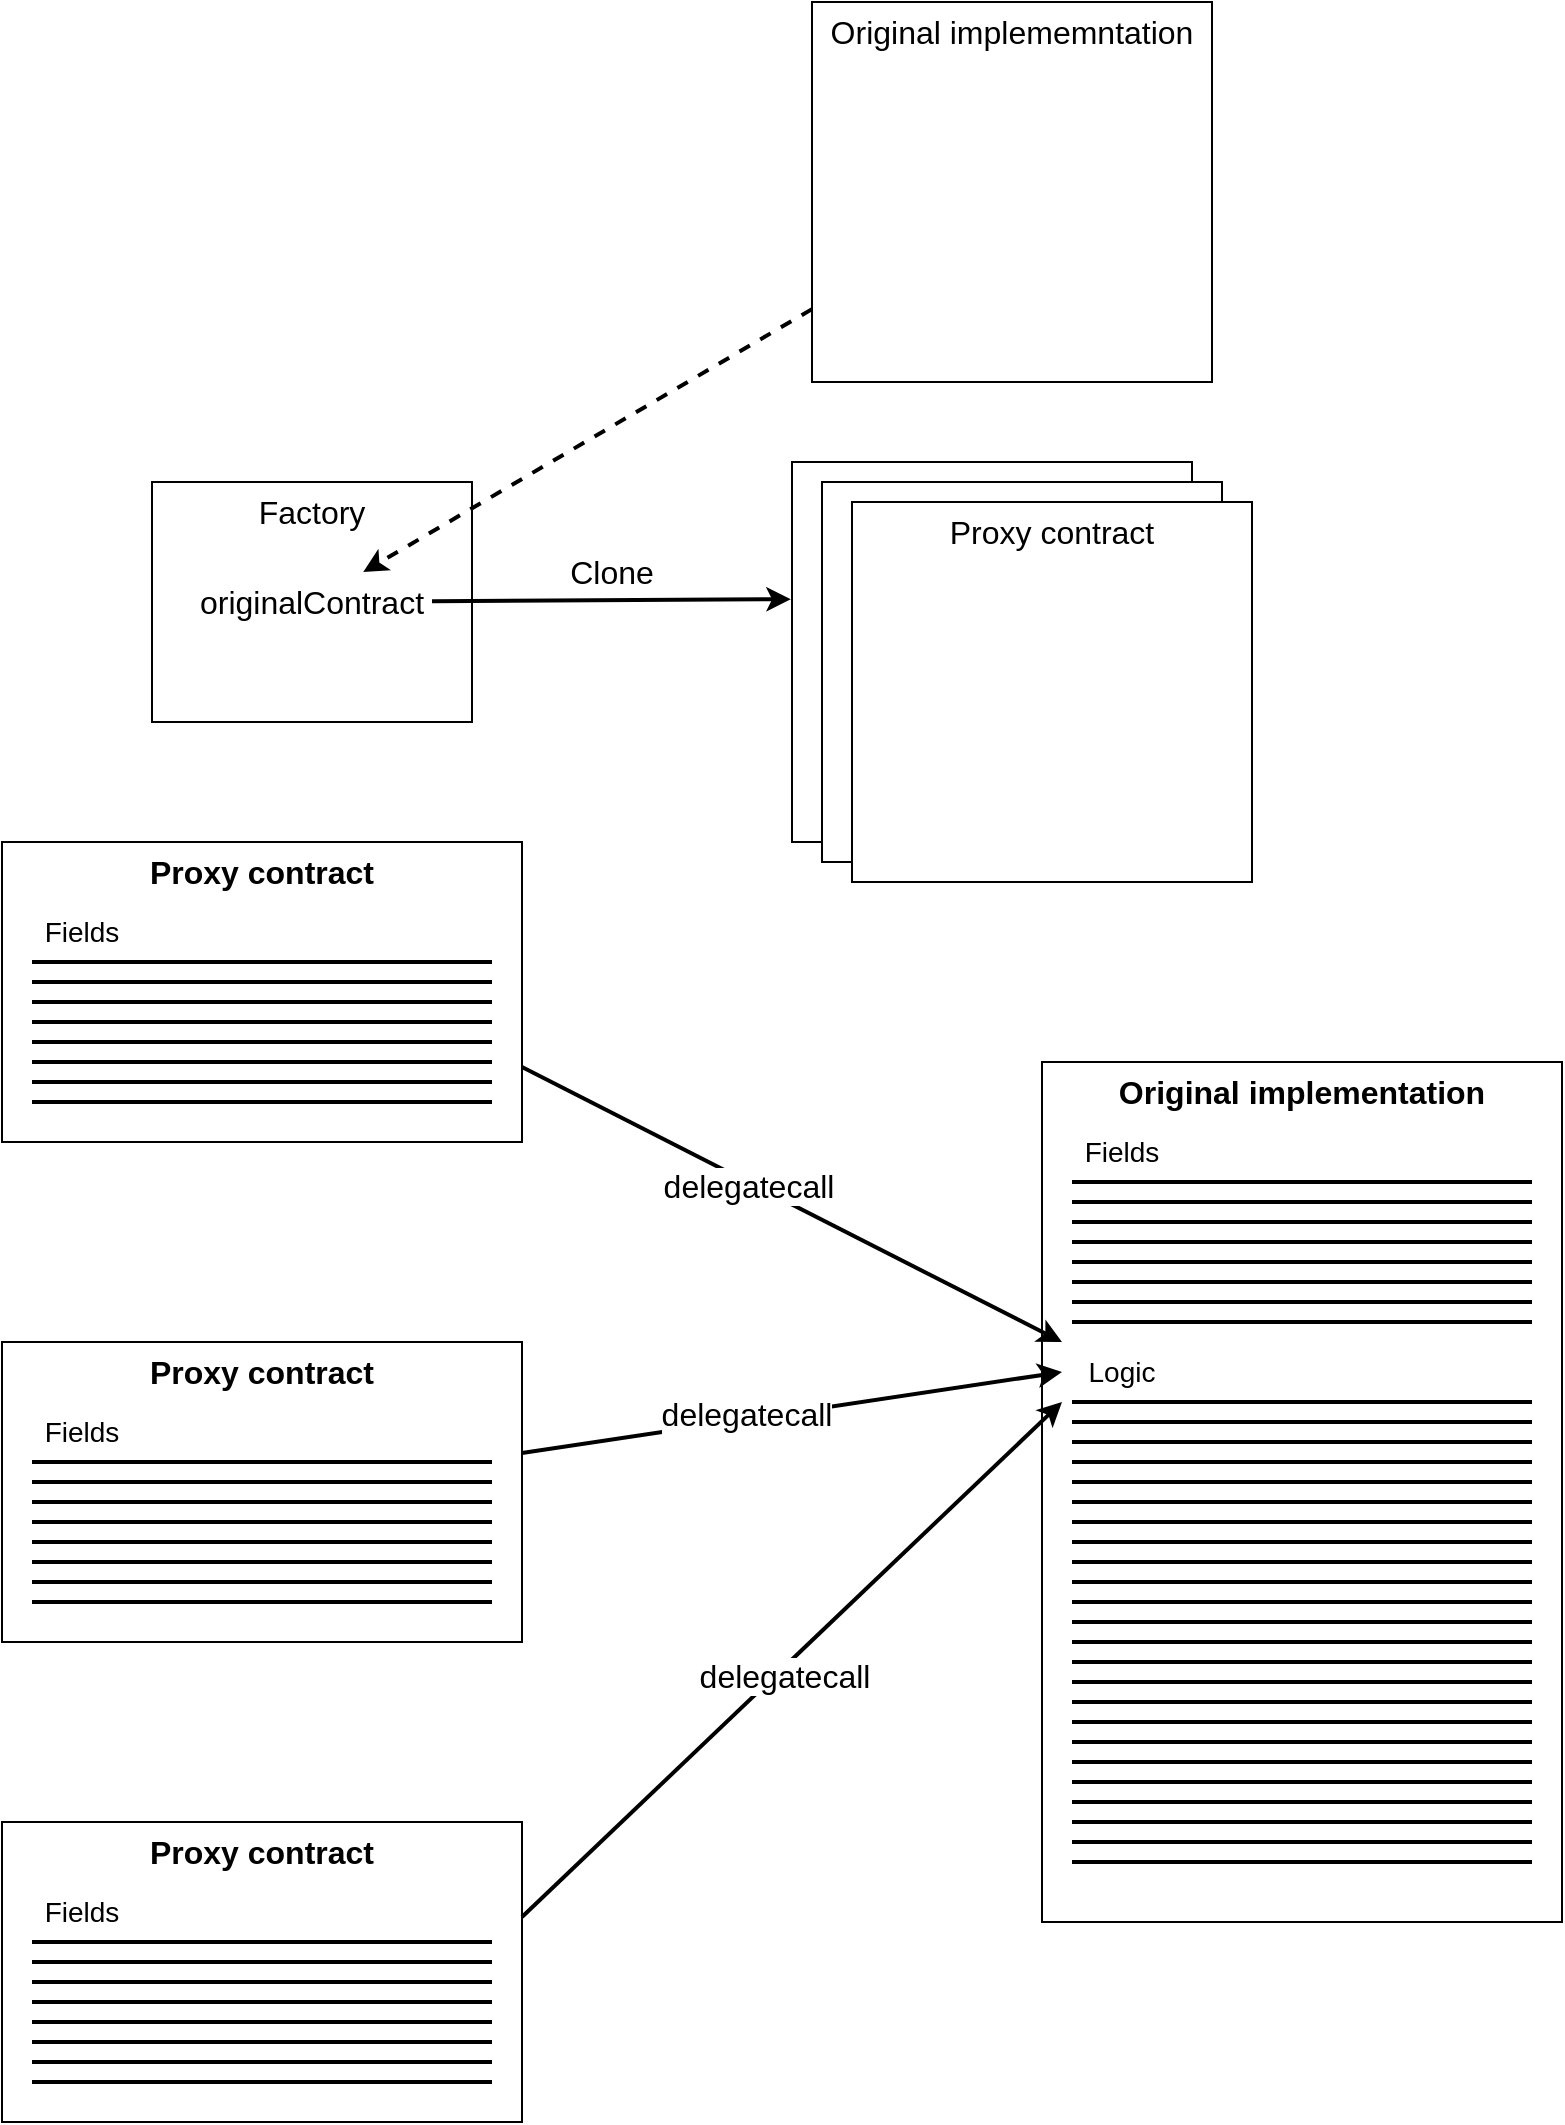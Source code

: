 <mxfile version="20.6.0" type="device"><diagram id="aaG6l_SsSEy-lh2yXdQQ" name="Page-1"><mxGraphModel dx="1708" dy="884" grid="1" gridSize="10" guides="1" tooltips="1" connect="1" arrows="1" fold="1" page="1" pageScale="1" pageWidth="850" pageHeight="1100" math="0" shadow="0"><root><mxCell id="0"/><mxCell id="1" parent="0"/><mxCell id="YHafWILX4QwrujngMgUg-107" value="" style="group" vertex="1" connectable="0" parent="1"><mxGeometry x="110" y="270" width="160" height="120" as="geometry"/></mxCell><mxCell id="YHafWILX4QwrujngMgUg-91" value="" style="rounded=0;whiteSpace=wrap;html=1;fontSize=16;" vertex="1" parent="YHafWILX4QwrujngMgUg-107"><mxGeometry width="160" height="120" as="geometry"/></mxCell><mxCell id="YHafWILX4QwrujngMgUg-92" value="Factory" style="text;html=1;strokeColor=none;fillColor=none;align=center;verticalAlign=middle;whiteSpace=wrap;rounded=0;fontSize=16;" vertex="1" parent="YHafWILX4QwrujngMgUg-107"><mxGeometry x="50" width="60" height="30" as="geometry"/></mxCell><mxCell id="YHafWILX4QwrujngMgUg-99" value="originalContract" style="text;html=1;strokeColor=none;fillColor=none;align=center;verticalAlign=middle;whiteSpace=wrap;rounded=0;fontSize=16;" vertex="1" parent="YHafWILX4QwrujngMgUg-107"><mxGeometry x="20" y="45" width="120" height="30" as="geometry"/></mxCell><mxCell id="YHafWILX4QwrujngMgUg-55" value="" style="group" vertex="1" connectable="0" parent="1"><mxGeometry x="555" y="560" width="260" height="430" as="geometry"/></mxCell><mxCell id="YHafWILX4QwrujngMgUg-1" value="" style="rounded=0;whiteSpace=wrap;html=1;" vertex="1" parent="YHafWILX4QwrujngMgUg-55"><mxGeometry width="260" height="430" as="geometry"/></mxCell><mxCell id="YHafWILX4QwrujngMgUg-3" value="&lt;b&gt;&lt;font style=&quot;font-size: 16px;&quot;&gt;Original implementation&lt;/font&gt;&lt;/b&gt;" style="text;html=1;strokeColor=none;fillColor=none;align=center;verticalAlign=middle;whiteSpace=wrap;rounded=0;" vertex="1" parent="YHafWILX4QwrujngMgUg-55"><mxGeometry x="10" width="240" height="30" as="geometry"/></mxCell><mxCell id="YHafWILX4QwrujngMgUg-11" value="" style="endArrow=none;html=1;rounded=0;fontSize=14;strokeWidth=2;" edge="1" parent="YHafWILX4QwrujngMgUg-55"><mxGeometry width="50" height="50" relative="1" as="geometry"><mxPoint x="15" y="60" as="sourcePoint"/><mxPoint x="245" y="60" as="targetPoint"/></mxGeometry></mxCell><mxCell id="YHafWILX4QwrujngMgUg-13" value="" style="endArrow=none;html=1;rounded=0;fontSize=14;strokeWidth=2;" edge="1" parent="YHafWILX4QwrujngMgUg-55"><mxGeometry width="50" height="50" relative="1" as="geometry"><mxPoint x="15" y="70" as="sourcePoint"/><mxPoint x="245" y="70" as="targetPoint"/></mxGeometry></mxCell><mxCell id="YHafWILX4QwrujngMgUg-14" value="" style="endArrow=none;html=1;rounded=0;fontSize=14;strokeWidth=2;" edge="1" parent="YHafWILX4QwrujngMgUg-55"><mxGeometry width="50" height="50" relative="1" as="geometry"><mxPoint x="15" y="90" as="sourcePoint"/><mxPoint x="245" y="90" as="targetPoint"/></mxGeometry></mxCell><mxCell id="YHafWILX4QwrujngMgUg-15" value="" style="endArrow=none;html=1;rounded=0;fontSize=14;strokeWidth=2;" edge="1" parent="YHafWILX4QwrujngMgUg-55"><mxGeometry width="50" height="50" relative="1" as="geometry"><mxPoint x="15" y="80" as="sourcePoint"/><mxPoint x="245" y="80" as="targetPoint"/></mxGeometry></mxCell><mxCell id="YHafWILX4QwrujngMgUg-16" value="" style="endArrow=none;html=1;rounded=0;fontSize=14;strokeWidth=2;" edge="1" parent="YHafWILX4QwrujngMgUg-55"><mxGeometry width="50" height="50" relative="1" as="geometry"><mxPoint x="15" y="130" as="sourcePoint"/><mxPoint x="245" y="130" as="targetPoint"/></mxGeometry></mxCell><mxCell id="YHafWILX4QwrujngMgUg-17" value="" style="endArrow=none;html=1;rounded=0;fontSize=14;strokeWidth=2;" edge="1" parent="YHafWILX4QwrujngMgUg-55"><mxGeometry width="50" height="50" relative="1" as="geometry"><mxPoint x="15" y="120" as="sourcePoint"/><mxPoint x="245" y="120" as="targetPoint"/></mxGeometry></mxCell><mxCell id="YHafWILX4QwrujngMgUg-18" value="" style="endArrow=none;html=1;rounded=0;fontSize=14;strokeWidth=2;" edge="1" parent="YHafWILX4QwrujngMgUg-55"><mxGeometry width="50" height="50" relative="1" as="geometry"><mxPoint x="15" y="100" as="sourcePoint"/><mxPoint x="245" y="100" as="targetPoint"/></mxGeometry></mxCell><mxCell id="YHafWILX4QwrujngMgUg-19" value="" style="endArrow=none;html=1;rounded=0;fontSize=14;strokeWidth=2;" edge="1" parent="YHafWILX4QwrujngMgUg-55"><mxGeometry width="50" height="50" relative="1" as="geometry"><mxPoint x="15" y="110" as="sourcePoint"/><mxPoint x="245" y="110" as="targetPoint"/></mxGeometry></mxCell><mxCell id="YHafWILX4QwrujngMgUg-20" value="" style="endArrow=none;html=1;rounded=0;fontSize=14;strokeWidth=2;" edge="1" parent="YHafWILX4QwrujngMgUg-55"><mxGeometry width="50" height="50" relative="1" as="geometry"><mxPoint x="15" y="240" as="sourcePoint"/><mxPoint x="245.0" y="240" as="targetPoint"/></mxGeometry></mxCell><mxCell id="YHafWILX4QwrujngMgUg-21" value="" style="endArrow=none;html=1;rounded=0;fontSize=14;strokeWidth=2;" edge="1" parent="YHafWILX4QwrujngMgUg-55"><mxGeometry width="50" height="50" relative="1" as="geometry"><mxPoint x="15" y="230" as="sourcePoint"/><mxPoint x="245.0" y="230" as="targetPoint"/></mxGeometry></mxCell><mxCell id="YHafWILX4QwrujngMgUg-22" value="" style="endArrow=none;html=1;rounded=0;fontSize=14;strokeWidth=2;" edge="1" parent="YHafWILX4QwrujngMgUg-55"><mxGeometry width="50" height="50" relative="1" as="geometry"><mxPoint x="15" y="210" as="sourcePoint"/><mxPoint x="245.0" y="210" as="targetPoint"/></mxGeometry></mxCell><mxCell id="YHafWILX4QwrujngMgUg-23" value="" style="endArrow=none;html=1;rounded=0;fontSize=14;strokeWidth=2;" edge="1" parent="YHafWILX4QwrujngMgUg-55"><mxGeometry width="50" height="50" relative="1" as="geometry"><mxPoint x="15" y="220" as="sourcePoint"/><mxPoint x="245.0" y="220" as="targetPoint"/></mxGeometry></mxCell><mxCell id="YHafWILX4QwrujngMgUg-24" value="Logic" style="text;html=1;strokeColor=none;fillColor=none;align=center;verticalAlign=middle;whiteSpace=wrap;rounded=0;fontSize=14;" vertex="1" parent="YHafWILX4QwrujngMgUg-55"><mxGeometry x="10" y="140" width="60" height="30" as="geometry"/></mxCell><mxCell id="YHafWILX4QwrujngMgUg-25" value="" style="endArrow=none;html=1;rounded=0;fontSize=14;strokeWidth=2;" edge="1" parent="YHafWILX4QwrujngMgUg-55"><mxGeometry width="50" height="50" relative="1" as="geometry"><mxPoint x="15" y="170" as="sourcePoint"/><mxPoint x="245.0" y="170" as="targetPoint"/></mxGeometry></mxCell><mxCell id="YHafWILX4QwrujngMgUg-26" value="" style="endArrow=none;html=1;rounded=0;fontSize=14;strokeWidth=2;" edge="1" parent="YHafWILX4QwrujngMgUg-55"><mxGeometry width="50" height="50" relative="1" as="geometry"><mxPoint x="15" y="180" as="sourcePoint"/><mxPoint x="245.0" y="180" as="targetPoint"/></mxGeometry></mxCell><mxCell id="YHafWILX4QwrujngMgUg-27" value="" style="endArrow=none;html=1;rounded=0;fontSize=14;strokeWidth=2;" edge="1" parent="YHafWILX4QwrujngMgUg-55"><mxGeometry width="50" height="50" relative="1" as="geometry"><mxPoint x="15" y="190" as="sourcePoint"/><mxPoint x="245.0" y="190" as="targetPoint"/></mxGeometry></mxCell><mxCell id="YHafWILX4QwrujngMgUg-28" value="" style="endArrow=none;html=1;rounded=0;fontSize=14;strokeWidth=2;" edge="1" parent="YHafWILX4QwrujngMgUg-55"><mxGeometry width="50" height="50" relative="1" as="geometry"><mxPoint x="15" y="200" as="sourcePoint"/><mxPoint x="245.0" y="200" as="targetPoint"/></mxGeometry></mxCell><mxCell id="YHafWILX4QwrujngMgUg-29" value="" style="endArrow=none;html=1;rounded=0;fontSize=14;strokeWidth=2;" edge="1" parent="YHafWILX4QwrujngMgUg-55"><mxGeometry width="50" height="50" relative="1" as="geometry"><mxPoint x="15" y="250" as="sourcePoint"/><mxPoint x="245.0" y="250" as="targetPoint"/></mxGeometry></mxCell><mxCell id="YHafWILX4QwrujngMgUg-30" value="" style="endArrow=none;html=1;rounded=0;fontSize=14;strokeWidth=2;" edge="1" parent="YHafWILX4QwrujngMgUg-55"><mxGeometry width="50" height="50" relative="1" as="geometry"><mxPoint x="15" y="260" as="sourcePoint"/><mxPoint x="245.0" y="260" as="targetPoint"/></mxGeometry></mxCell><mxCell id="YHafWILX4QwrujngMgUg-31" value="" style="endArrow=none;html=1;rounded=0;fontSize=14;strokeWidth=2;" edge="1" parent="YHafWILX4QwrujngMgUg-55"><mxGeometry width="50" height="50" relative="1" as="geometry"><mxPoint x="15" y="270" as="sourcePoint"/><mxPoint x="245.0" y="270" as="targetPoint"/></mxGeometry></mxCell><mxCell id="YHafWILX4QwrujngMgUg-32" value="" style="endArrow=none;html=1;rounded=0;fontSize=14;strokeWidth=2;" edge="1" parent="YHafWILX4QwrujngMgUg-55"><mxGeometry width="50" height="50" relative="1" as="geometry"><mxPoint x="15" y="280" as="sourcePoint"/><mxPoint x="245.0" y="280" as="targetPoint"/></mxGeometry></mxCell><mxCell id="YHafWILX4QwrujngMgUg-33" value="" style="endArrow=none;html=1;rounded=0;fontSize=14;strokeWidth=2;" edge="1" parent="YHafWILX4QwrujngMgUg-55"><mxGeometry width="50" height="50" relative="1" as="geometry"><mxPoint x="15" y="290" as="sourcePoint"/><mxPoint x="245.0" y="290" as="targetPoint"/></mxGeometry></mxCell><mxCell id="YHafWILX4QwrujngMgUg-34" value="" style="endArrow=none;html=1;rounded=0;fontSize=14;strokeWidth=2;" edge="1" parent="YHafWILX4QwrujngMgUg-55"><mxGeometry width="50" height="50" relative="1" as="geometry"><mxPoint x="15" y="300" as="sourcePoint"/><mxPoint x="245.0" y="300" as="targetPoint"/></mxGeometry></mxCell><mxCell id="YHafWILX4QwrujngMgUg-35" value="" style="endArrow=none;html=1;rounded=0;fontSize=14;strokeWidth=2;" edge="1" parent="YHafWILX4QwrujngMgUg-55"><mxGeometry width="50" height="50" relative="1" as="geometry"><mxPoint x="15" y="310" as="sourcePoint"/><mxPoint x="245.0" y="310" as="targetPoint"/></mxGeometry></mxCell><mxCell id="YHafWILX4QwrujngMgUg-36" value="" style="endArrow=none;html=1;rounded=0;fontSize=14;strokeWidth=2;" edge="1" parent="YHafWILX4QwrujngMgUg-55"><mxGeometry width="50" height="50" relative="1" as="geometry"><mxPoint x="15" y="320" as="sourcePoint"/><mxPoint x="245.0" y="320" as="targetPoint"/></mxGeometry></mxCell><mxCell id="YHafWILX4QwrujngMgUg-37" value="" style="endArrow=none;html=1;rounded=0;fontSize=14;strokeWidth=2;" edge="1" parent="YHafWILX4QwrujngMgUg-55"><mxGeometry width="50" height="50" relative="1" as="geometry"><mxPoint x="15" y="330" as="sourcePoint"/><mxPoint x="245.0" y="330" as="targetPoint"/></mxGeometry></mxCell><mxCell id="YHafWILX4QwrujngMgUg-38" value="" style="endArrow=none;html=1;rounded=0;fontSize=14;strokeWidth=2;" edge="1" parent="YHafWILX4QwrujngMgUg-55"><mxGeometry width="50" height="50" relative="1" as="geometry"><mxPoint x="15" y="340" as="sourcePoint"/><mxPoint x="245.0" y="340" as="targetPoint"/></mxGeometry></mxCell><mxCell id="YHafWILX4QwrujngMgUg-39" value="" style="endArrow=none;html=1;rounded=0;fontSize=14;strokeWidth=2;" edge="1" parent="YHafWILX4QwrujngMgUg-55"><mxGeometry width="50" height="50" relative="1" as="geometry"><mxPoint x="15" y="350" as="sourcePoint"/><mxPoint x="245.0" y="350" as="targetPoint"/></mxGeometry></mxCell><mxCell id="YHafWILX4QwrujngMgUg-40" value="" style="endArrow=none;html=1;rounded=0;fontSize=14;strokeWidth=2;" edge="1" parent="YHafWILX4QwrujngMgUg-55"><mxGeometry width="50" height="50" relative="1" as="geometry"><mxPoint x="15" y="360" as="sourcePoint"/><mxPoint x="245.0" y="360" as="targetPoint"/></mxGeometry></mxCell><mxCell id="YHafWILX4QwrujngMgUg-41" value="" style="endArrow=none;html=1;rounded=0;fontSize=14;strokeWidth=2;" edge="1" parent="YHafWILX4QwrujngMgUg-55"><mxGeometry width="50" height="50" relative="1" as="geometry"><mxPoint x="15" y="370" as="sourcePoint"/><mxPoint x="245.0" y="370" as="targetPoint"/></mxGeometry></mxCell><mxCell id="YHafWILX4QwrujngMgUg-42" value="" style="endArrow=none;html=1;rounded=0;fontSize=14;strokeWidth=2;" edge="1" parent="YHafWILX4QwrujngMgUg-55"><mxGeometry width="50" height="50" relative="1" as="geometry"><mxPoint x="15" y="380" as="sourcePoint"/><mxPoint x="245.0" y="380" as="targetPoint"/></mxGeometry></mxCell><mxCell id="YHafWILX4QwrujngMgUg-43" value="" style="endArrow=none;html=1;rounded=0;fontSize=14;strokeWidth=2;" edge="1" parent="YHafWILX4QwrujngMgUg-55"><mxGeometry width="50" height="50" relative="1" as="geometry"><mxPoint x="15" y="390" as="sourcePoint"/><mxPoint x="245.0" y="390" as="targetPoint"/></mxGeometry></mxCell><mxCell id="YHafWILX4QwrujngMgUg-44" value="" style="endArrow=none;html=1;rounded=0;fontSize=14;strokeWidth=2;" edge="1" parent="YHafWILX4QwrujngMgUg-55"><mxGeometry width="50" height="50" relative="1" as="geometry"><mxPoint x="15" y="400" as="sourcePoint"/><mxPoint x="245.0" y="400" as="targetPoint"/></mxGeometry></mxCell><mxCell id="YHafWILX4QwrujngMgUg-54" value="Fields" style="text;html=1;strokeColor=none;fillColor=none;align=center;verticalAlign=middle;whiteSpace=wrap;rounded=0;fontSize=14;" vertex="1" parent="YHafWILX4QwrujngMgUg-55"><mxGeometry x="10" y="30" width="60" height="30" as="geometry"/></mxCell><mxCell id="YHafWILX4QwrujngMgUg-56" value="" style="group" vertex="1" connectable="0" parent="1"><mxGeometry x="35" y="450" width="260" height="150" as="geometry"/></mxCell><mxCell id="YHafWILX4QwrujngMgUg-2" value="" style="rounded=0;whiteSpace=wrap;html=1;" vertex="1" parent="YHafWILX4QwrujngMgUg-56"><mxGeometry width="260" height="150" as="geometry"/></mxCell><mxCell id="YHafWILX4QwrujngMgUg-6" value="Fields" style="text;html=1;strokeColor=none;fillColor=none;align=center;verticalAlign=middle;whiteSpace=wrap;rounded=0;fontSize=14;" vertex="1" parent="YHafWILX4QwrujngMgUg-56"><mxGeometry x="10" y="30" width="60" height="30" as="geometry"/></mxCell><mxCell id="YHafWILX4QwrujngMgUg-45" value="&lt;font style=&quot;font-size: 16px;&quot;&gt;&lt;b&gt;Proxy contract&lt;/b&gt;&lt;/font&gt;" style="text;html=1;strokeColor=none;fillColor=none;align=center;verticalAlign=middle;whiteSpace=wrap;rounded=0;fontSize=14;" vertex="1" parent="YHafWILX4QwrujngMgUg-56"><mxGeometry x="10" width="240" height="30" as="geometry"/></mxCell><mxCell id="YHafWILX4QwrujngMgUg-46" value="" style="endArrow=none;html=1;rounded=0;fontSize=14;strokeWidth=2;" edge="1" parent="YHafWILX4QwrujngMgUg-56"><mxGeometry width="50" height="50" relative="1" as="geometry"><mxPoint x="15" y="60" as="sourcePoint"/><mxPoint x="245" y="60" as="targetPoint"/></mxGeometry></mxCell><mxCell id="YHafWILX4QwrujngMgUg-47" value="" style="endArrow=none;html=1;rounded=0;fontSize=14;strokeWidth=2;" edge="1" parent="YHafWILX4QwrujngMgUg-56"><mxGeometry width="50" height="50" relative="1" as="geometry"><mxPoint x="15" y="70" as="sourcePoint"/><mxPoint x="245" y="70" as="targetPoint"/></mxGeometry></mxCell><mxCell id="YHafWILX4QwrujngMgUg-48" value="" style="endArrow=none;html=1;rounded=0;fontSize=14;strokeWidth=2;" edge="1" parent="YHafWILX4QwrujngMgUg-56"><mxGeometry width="50" height="50" relative="1" as="geometry"><mxPoint x="15" y="90" as="sourcePoint"/><mxPoint x="245" y="90" as="targetPoint"/></mxGeometry></mxCell><mxCell id="YHafWILX4QwrujngMgUg-49" value="" style="endArrow=none;html=1;rounded=0;fontSize=14;strokeWidth=2;" edge="1" parent="YHafWILX4QwrujngMgUg-56"><mxGeometry width="50" height="50" relative="1" as="geometry"><mxPoint x="15" y="80" as="sourcePoint"/><mxPoint x="245" y="80" as="targetPoint"/></mxGeometry></mxCell><mxCell id="YHafWILX4QwrujngMgUg-50" value="" style="endArrow=none;html=1;rounded=0;fontSize=14;strokeWidth=2;" edge="1" parent="YHafWILX4QwrujngMgUg-56"><mxGeometry width="50" height="50" relative="1" as="geometry"><mxPoint x="15" y="130" as="sourcePoint"/><mxPoint x="245" y="130" as="targetPoint"/></mxGeometry></mxCell><mxCell id="YHafWILX4QwrujngMgUg-51" value="" style="endArrow=none;html=1;rounded=0;fontSize=14;strokeWidth=2;" edge="1" parent="YHafWILX4QwrujngMgUg-56"><mxGeometry width="50" height="50" relative="1" as="geometry"><mxPoint x="15" y="120" as="sourcePoint"/><mxPoint x="245" y="120" as="targetPoint"/></mxGeometry></mxCell><mxCell id="YHafWILX4QwrujngMgUg-52" value="" style="endArrow=none;html=1;rounded=0;fontSize=14;strokeWidth=2;" edge="1" parent="YHafWILX4QwrujngMgUg-56"><mxGeometry width="50" height="50" relative="1" as="geometry"><mxPoint x="15" y="100" as="sourcePoint"/><mxPoint x="245" y="100" as="targetPoint"/></mxGeometry></mxCell><mxCell id="YHafWILX4QwrujngMgUg-53" value="" style="endArrow=none;html=1;rounded=0;fontSize=14;strokeWidth=2;" edge="1" parent="YHafWILX4QwrujngMgUg-56"><mxGeometry width="50" height="50" relative="1" as="geometry"><mxPoint x="15" y="110" as="sourcePoint"/><mxPoint x="245" y="110" as="targetPoint"/></mxGeometry></mxCell><mxCell id="YHafWILX4QwrujngMgUg-57" value="" style="group" vertex="1" connectable="0" parent="1"><mxGeometry x="35" y="700" width="260" height="150" as="geometry"/></mxCell><mxCell id="YHafWILX4QwrujngMgUg-58" value="" style="rounded=0;whiteSpace=wrap;html=1;" vertex="1" parent="YHafWILX4QwrujngMgUg-57"><mxGeometry width="260" height="150" as="geometry"/></mxCell><mxCell id="YHafWILX4QwrujngMgUg-59" value="Fields" style="text;html=1;strokeColor=none;fillColor=none;align=center;verticalAlign=middle;whiteSpace=wrap;rounded=0;fontSize=14;" vertex="1" parent="YHafWILX4QwrujngMgUg-57"><mxGeometry x="10" y="30" width="60" height="30" as="geometry"/></mxCell><mxCell id="YHafWILX4QwrujngMgUg-60" value="&lt;font style=&quot;font-size: 16px;&quot;&gt;&lt;b&gt;Proxy contract&lt;/b&gt;&lt;/font&gt;" style="text;html=1;strokeColor=none;fillColor=none;align=center;verticalAlign=middle;whiteSpace=wrap;rounded=0;fontSize=14;" vertex="1" parent="YHafWILX4QwrujngMgUg-57"><mxGeometry x="10" width="240" height="30" as="geometry"/></mxCell><mxCell id="YHafWILX4QwrujngMgUg-61" value="" style="endArrow=none;html=1;rounded=0;fontSize=14;strokeWidth=2;" edge="1" parent="YHafWILX4QwrujngMgUg-57"><mxGeometry width="50" height="50" relative="1" as="geometry"><mxPoint x="15" y="60" as="sourcePoint"/><mxPoint x="245" y="60" as="targetPoint"/></mxGeometry></mxCell><mxCell id="YHafWILX4QwrujngMgUg-62" value="" style="endArrow=none;html=1;rounded=0;fontSize=14;strokeWidth=2;" edge="1" parent="YHafWILX4QwrujngMgUg-57"><mxGeometry width="50" height="50" relative="1" as="geometry"><mxPoint x="15" y="70" as="sourcePoint"/><mxPoint x="245" y="70" as="targetPoint"/></mxGeometry></mxCell><mxCell id="YHafWILX4QwrujngMgUg-63" value="" style="endArrow=none;html=1;rounded=0;fontSize=14;strokeWidth=2;" edge="1" parent="YHafWILX4QwrujngMgUg-57"><mxGeometry width="50" height="50" relative="1" as="geometry"><mxPoint x="15" y="90" as="sourcePoint"/><mxPoint x="245" y="90" as="targetPoint"/></mxGeometry></mxCell><mxCell id="YHafWILX4QwrujngMgUg-64" value="" style="endArrow=none;html=1;rounded=0;fontSize=14;strokeWidth=2;" edge="1" parent="YHafWILX4QwrujngMgUg-57"><mxGeometry width="50" height="50" relative="1" as="geometry"><mxPoint x="15" y="80" as="sourcePoint"/><mxPoint x="245" y="80" as="targetPoint"/></mxGeometry></mxCell><mxCell id="YHafWILX4QwrujngMgUg-65" value="" style="endArrow=none;html=1;rounded=0;fontSize=14;strokeWidth=2;" edge="1" parent="YHafWILX4QwrujngMgUg-57"><mxGeometry width="50" height="50" relative="1" as="geometry"><mxPoint x="15" y="130" as="sourcePoint"/><mxPoint x="245" y="130" as="targetPoint"/></mxGeometry></mxCell><mxCell id="YHafWILX4QwrujngMgUg-66" value="" style="endArrow=none;html=1;rounded=0;fontSize=14;strokeWidth=2;" edge="1" parent="YHafWILX4QwrujngMgUg-57"><mxGeometry width="50" height="50" relative="1" as="geometry"><mxPoint x="15" y="120" as="sourcePoint"/><mxPoint x="245" y="120" as="targetPoint"/></mxGeometry></mxCell><mxCell id="YHafWILX4QwrujngMgUg-67" value="" style="endArrow=none;html=1;rounded=0;fontSize=14;strokeWidth=2;" edge="1" parent="YHafWILX4QwrujngMgUg-57"><mxGeometry width="50" height="50" relative="1" as="geometry"><mxPoint x="15" y="100" as="sourcePoint"/><mxPoint x="245" y="100" as="targetPoint"/></mxGeometry></mxCell><mxCell id="YHafWILX4QwrujngMgUg-68" value="" style="endArrow=none;html=1;rounded=0;fontSize=14;strokeWidth=2;" edge="1" parent="YHafWILX4QwrujngMgUg-57"><mxGeometry width="50" height="50" relative="1" as="geometry"><mxPoint x="15" y="110" as="sourcePoint"/><mxPoint x="245" y="110" as="targetPoint"/></mxGeometry></mxCell><mxCell id="YHafWILX4QwrujngMgUg-69" value="" style="group" vertex="1" connectable="0" parent="1"><mxGeometry x="35" y="940" width="260" height="150" as="geometry"/></mxCell><mxCell id="YHafWILX4QwrujngMgUg-70" value="" style="rounded=0;whiteSpace=wrap;html=1;" vertex="1" parent="YHafWILX4QwrujngMgUg-69"><mxGeometry width="260" height="150" as="geometry"/></mxCell><mxCell id="YHafWILX4QwrujngMgUg-71" value="Fields" style="text;html=1;strokeColor=none;fillColor=none;align=center;verticalAlign=middle;whiteSpace=wrap;rounded=0;fontSize=14;" vertex="1" parent="YHafWILX4QwrujngMgUg-69"><mxGeometry x="10" y="30" width="60" height="30" as="geometry"/></mxCell><mxCell id="YHafWILX4QwrujngMgUg-72" value="&lt;font style=&quot;font-size: 16px;&quot;&gt;&lt;b&gt;Proxy contract&lt;/b&gt;&lt;/font&gt;" style="text;html=1;strokeColor=none;fillColor=none;align=center;verticalAlign=middle;whiteSpace=wrap;rounded=0;fontSize=14;" vertex="1" parent="YHafWILX4QwrujngMgUg-69"><mxGeometry x="10" width="240" height="30" as="geometry"/></mxCell><mxCell id="YHafWILX4QwrujngMgUg-73" value="" style="endArrow=none;html=1;rounded=0;fontSize=14;strokeWidth=2;" edge="1" parent="YHafWILX4QwrujngMgUg-69"><mxGeometry width="50" height="50" relative="1" as="geometry"><mxPoint x="15" y="60" as="sourcePoint"/><mxPoint x="245" y="60" as="targetPoint"/></mxGeometry></mxCell><mxCell id="YHafWILX4QwrujngMgUg-74" value="" style="endArrow=none;html=1;rounded=0;fontSize=14;strokeWidth=2;" edge="1" parent="YHafWILX4QwrujngMgUg-69"><mxGeometry width="50" height="50" relative="1" as="geometry"><mxPoint x="15" y="70" as="sourcePoint"/><mxPoint x="245" y="70" as="targetPoint"/></mxGeometry></mxCell><mxCell id="YHafWILX4QwrujngMgUg-75" value="" style="endArrow=none;html=1;rounded=0;fontSize=14;strokeWidth=2;" edge="1" parent="YHafWILX4QwrujngMgUg-69"><mxGeometry width="50" height="50" relative="1" as="geometry"><mxPoint x="15" y="90" as="sourcePoint"/><mxPoint x="245" y="90" as="targetPoint"/></mxGeometry></mxCell><mxCell id="YHafWILX4QwrujngMgUg-76" value="" style="endArrow=none;html=1;rounded=0;fontSize=14;strokeWidth=2;" edge="1" parent="YHafWILX4QwrujngMgUg-69"><mxGeometry width="50" height="50" relative="1" as="geometry"><mxPoint x="15" y="80" as="sourcePoint"/><mxPoint x="245" y="80" as="targetPoint"/></mxGeometry></mxCell><mxCell id="YHafWILX4QwrujngMgUg-77" value="" style="endArrow=none;html=1;rounded=0;fontSize=14;strokeWidth=2;" edge="1" parent="YHafWILX4QwrujngMgUg-69"><mxGeometry width="50" height="50" relative="1" as="geometry"><mxPoint x="15" y="130" as="sourcePoint"/><mxPoint x="245" y="130" as="targetPoint"/></mxGeometry></mxCell><mxCell id="YHafWILX4QwrujngMgUg-78" value="" style="endArrow=none;html=1;rounded=0;fontSize=14;strokeWidth=2;" edge="1" parent="YHafWILX4QwrujngMgUg-69"><mxGeometry width="50" height="50" relative="1" as="geometry"><mxPoint x="15" y="120" as="sourcePoint"/><mxPoint x="245" y="120" as="targetPoint"/></mxGeometry></mxCell><mxCell id="YHafWILX4QwrujngMgUg-79" value="" style="endArrow=none;html=1;rounded=0;fontSize=14;strokeWidth=2;" edge="1" parent="YHafWILX4QwrujngMgUg-69"><mxGeometry width="50" height="50" relative="1" as="geometry"><mxPoint x="15" y="100" as="sourcePoint"/><mxPoint x="245" y="100" as="targetPoint"/></mxGeometry></mxCell><mxCell id="YHafWILX4QwrujngMgUg-80" value="" style="endArrow=none;html=1;rounded=0;fontSize=14;strokeWidth=2;" edge="1" parent="YHafWILX4QwrujngMgUg-69"><mxGeometry width="50" height="50" relative="1" as="geometry"><mxPoint x="15" y="110" as="sourcePoint"/><mxPoint x="245" y="110" as="targetPoint"/></mxGeometry></mxCell><mxCell id="YHafWILX4QwrujngMgUg-84" style="rounded=0;orthogonalLoop=1;jettySize=auto;html=1;strokeWidth=2;fontSize=16;entryX=0;entryY=0;entryDx=0;entryDy=0;exitX=1;exitY=0.75;exitDx=0;exitDy=0;" edge="1" parent="1" source="YHafWILX4QwrujngMgUg-2" target="YHafWILX4QwrujngMgUg-24"><mxGeometry relative="1" as="geometry"/></mxCell><mxCell id="YHafWILX4QwrujngMgUg-88" value="delegatecall" style="edgeLabel;html=1;align=center;verticalAlign=middle;resizable=0;points=[];fontSize=16;" vertex="1" connectable="0" parent="YHafWILX4QwrujngMgUg-84"><mxGeometry x="-0.157" y="-1" relative="1" as="geometry"><mxPoint as="offset"/></mxGeometry></mxCell><mxCell id="YHafWILX4QwrujngMgUg-85" style="edgeStyle=none;rounded=0;orthogonalLoop=1;jettySize=auto;html=1;strokeWidth=2;fontSize=16;entryX=0;entryY=0.5;entryDx=0;entryDy=0;" edge="1" parent="1" source="YHafWILX4QwrujngMgUg-58" target="YHafWILX4QwrujngMgUg-24"><mxGeometry relative="1" as="geometry"/></mxCell><mxCell id="YHafWILX4QwrujngMgUg-89" value="delegatecall" style="edgeLabel;html=1;align=center;verticalAlign=middle;resizable=0;points=[];fontSize=16;" vertex="1" connectable="0" parent="YHafWILX4QwrujngMgUg-85"><mxGeometry x="-0.173" y="2" relative="1" as="geometry"><mxPoint y="-1" as="offset"/></mxGeometry></mxCell><mxCell id="YHafWILX4QwrujngMgUg-86" style="edgeStyle=none;rounded=0;orthogonalLoop=1;jettySize=auto;html=1;strokeWidth=2;fontSize=16;entryX=0;entryY=1;entryDx=0;entryDy=0;exitX=1;exitY=0.25;exitDx=0;exitDy=0;" edge="1" parent="1" target="YHafWILX4QwrujngMgUg-24"><mxGeometry relative="1" as="geometry"><mxPoint x="295" y="987.5" as="sourcePoint"/></mxGeometry></mxCell><mxCell id="YHafWILX4QwrujngMgUg-90" value="delegatecall" style="edgeLabel;html=1;align=center;verticalAlign=middle;resizable=0;points=[];fontSize=16;" vertex="1" connectable="0" parent="YHafWILX4QwrujngMgUg-86"><mxGeometry x="-0.046" y="-3" relative="1" as="geometry"><mxPoint as="offset"/></mxGeometry></mxCell><mxCell id="YHafWILX4QwrujngMgUg-96" value="" style="group" vertex="1" connectable="0" parent="1"><mxGeometry x="440" y="30" width="200" height="190" as="geometry"/></mxCell><mxCell id="YHafWILX4QwrujngMgUg-93" value="" style="rounded=0;whiteSpace=wrap;html=1;fontSize=16;" vertex="1" parent="YHafWILX4QwrujngMgUg-96"><mxGeometry width="200" height="190" as="geometry"/></mxCell><mxCell id="YHafWILX4QwrujngMgUg-94" value="Original implememntation" style="text;html=1;strokeColor=none;fillColor=none;align=center;verticalAlign=middle;whiteSpace=wrap;rounded=0;fontSize=16;" vertex="1" parent="YHafWILX4QwrujngMgUg-96"><mxGeometry width="200" height="30" as="geometry"/></mxCell><mxCell id="YHafWILX4QwrujngMgUg-95" value="" style="shape=image;html=1;verticalAlign=top;verticalLabelPosition=bottom;labelBackgroundColor=#ffffff;imageAspect=0;aspect=fixed;image=https://cdn2.iconfinder.com/data/icons/elasto-online-store/26/00-ELASTOFONT-STORE-READY_price-128.png;fontSize=16;" vertex="1" parent="YHafWILX4QwrujngMgUg-96"><mxGeometry x="20" y="30" width="160" height="160" as="geometry"/></mxCell><mxCell id="YHafWILX4QwrujngMgUg-100" style="edgeStyle=none;rounded=0;orthogonalLoop=1;jettySize=auto;html=1;strokeWidth=2;fontSize=16;dashed=1;" edge="1" parent="1" source="YHafWILX4QwrujngMgUg-93" target="YHafWILX4QwrujngMgUg-99"><mxGeometry relative="1" as="geometry"/></mxCell><mxCell id="YHafWILX4QwrujngMgUg-101" value="" style="group" vertex="1" connectable="0" parent="1"><mxGeometry x="460" y="280" width="200" height="190" as="geometry"/></mxCell><mxCell id="YHafWILX4QwrujngMgUg-106" value="" style="rounded=0;whiteSpace=wrap;html=1;fontSize=16;" vertex="1" parent="YHafWILX4QwrujngMgUg-101"><mxGeometry x="-30" y="-20" width="200" height="190" as="geometry"/></mxCell><mxCell id="YHafWILX4QwrujngMgUg-105" value="" style="rounded=0;whiteSpace=wrap;html=1;fontSize=16;" vertex="1" parent="YHafWILX4QwrujngMgUg-101"><mxGeometry x="-15" y="-10" width="200" height="190" as="geometry"/></mxCell><mxCell id="YHafWILX4QwrujngMgUg-102" value="" style="rounded=0;whiteSpace=wrap;html=1;fontSize=16;" vertex="1" parent="YHafWILX4QwrujngMgUg-101"><mxGeometry width="200" height="190" as="geometry"/></mxCell><mxCell id="YHafWILX4QwrujngMgUg-103" value="Proxy contract" style="text;html=1;strokeColor=none;fillColor=none;align=center;verticalAlign=middle;whiteSpace=wrap;rounded=0;fontSize=16;" vertex="1" parent="YHafWILX4QwrujngMgUg-101"><mxGeometry width="200" height="30" as="geometry"/></mxCell><mxCell id="YHafWILX4QwrujngMgUg-104" value="" style="shape=image;html=1;verticalAlign=top;verticalLabelPosition=bottom;labelBackgroundColor=#ffffff;imageAspect=0;aspect=fixed;image=https://cdn2.iconfinder.com/data/icons/elasto-online-store/26/00-ELASTOFONT-STORE-READY_price-128.png;fontSize=16;" vertex="1" parent="YHafWILX4QwrujngMgUg-101"><mxGeometry x="20" y="30" width="160" height="160" as="geometry"/></mxCell><mxCell id="YHafWILX4QwrujngMgUg-108" style="edgeStyle=none;rounded=0;orthogonalLoop=1;jettySize=auto;html=1;entryX=-0.003;entryY=0.361;entryDx=0;entryDy=0;entryPerimeter=0;strokeWidth=2;fontSize=16;" edge="1" parent="1" source="YHafWILX4QwrujngMgUg-99" target="YHafWILX4QwrujngMgUg-106"><mxGeometry relative="1" as="geometry"/></mxCell><mxCell id="YHafWILX4QwrujngMgUg-109" value="Clone" style="text;html=1;strokeColor=none;fillColor=none;align=center;verticalAlign=middle;whiteSpace=wrap;rounded=0;fontSize=16;" vertex="1" parent="1"><mxGeometry x="310" y="300" width="60" height="30" as="geometry"/></mxCell></root></mxGraphModel></diagram></mxfile>